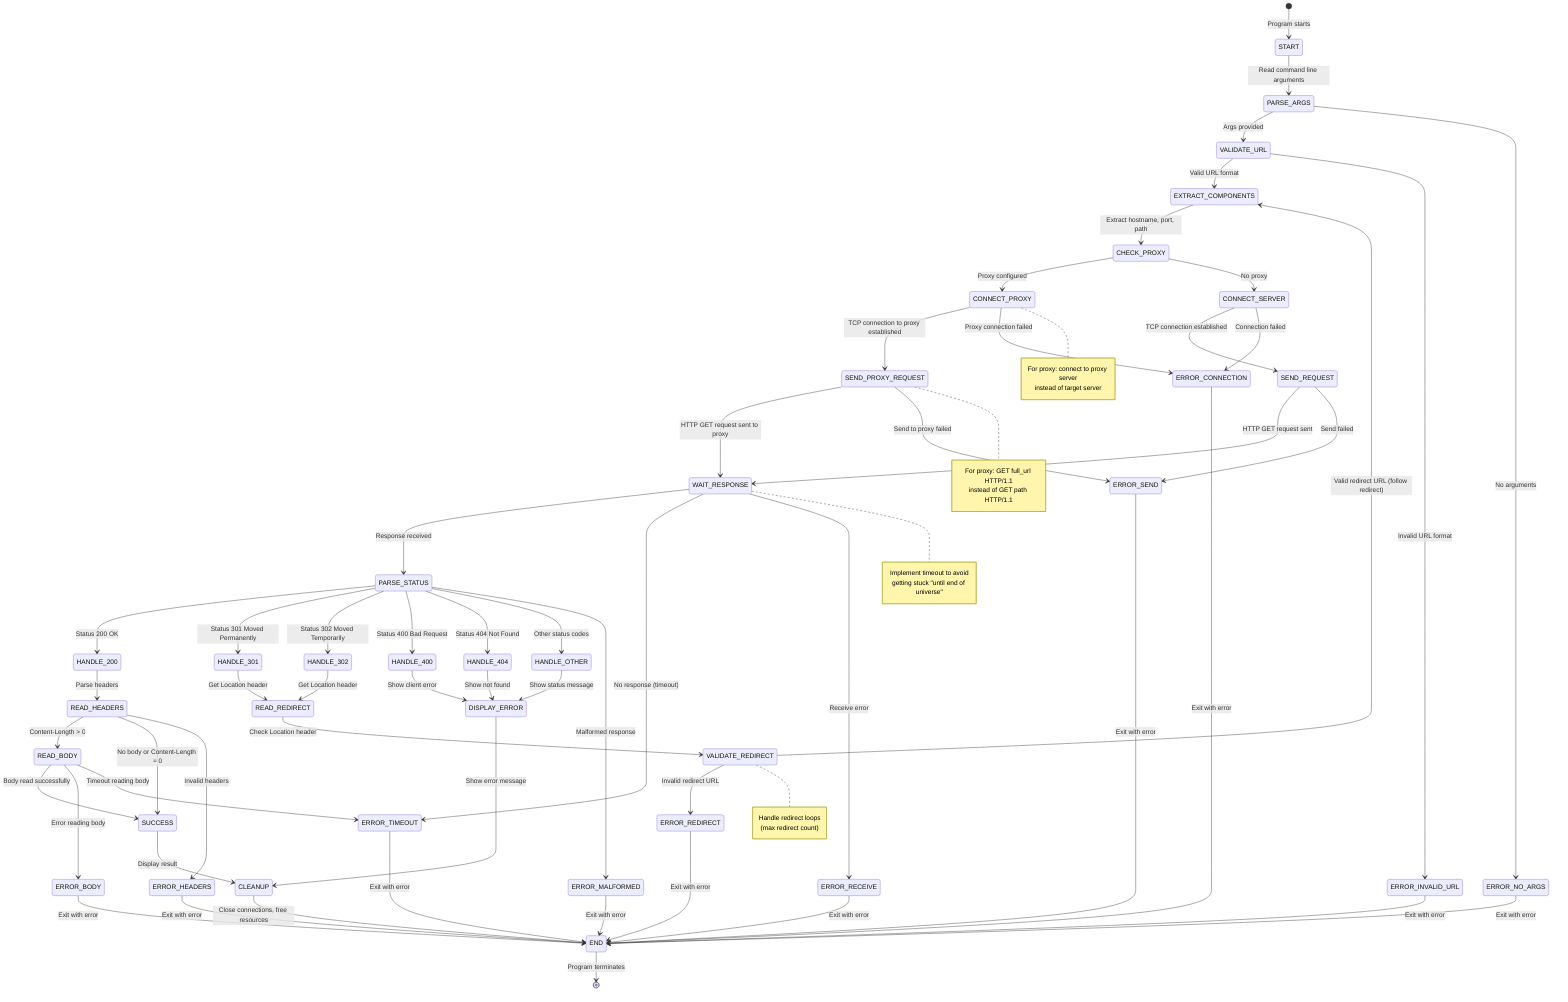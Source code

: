 stateDiagram
    [*] --> START : Program starts

    START --> PARSE_ARGS : Read command line arguments
    
    PARSE_ARGS --> VALIDATE_URL : Args provided
    PARSE_ARGS --> ERROR_NO_ARGS : No arguments
    
    VALIDATE_URL --> EXTRACT_COMPONENTS : Valid URL format
    VALIDATE_URL --> ERROR_INVALID_URL : Invalid URL format
    
    EXTRACT_COMPONENTS --> CHECK_PROXY : Extract hostname, port, path
    
    CHECK_PROXY --> CONNECT_PROXY : Proxy configured
    CHECK_PROXY --> CONNECT_SERVER : No proxy
    
    CONNECT_SERVER --> SEND_REQUEST : TCP connection established
    CONNECT_SERVER --> ERROR_CONNECTION : Connection failed
    
    CONNECT_PROXY --> SEND_PROXY_REQUEST : TCP connection to proxy established
    CONNECT_PROXY --> ERROR_CONNECTION : Proxy connection failed
    
    SEND_REQUEST --> WAIT_RESPONSE : HTTP GET request sent
    SEND_REQUEST --> ERROR_SEND : Send failed
    
    SEND_PROXY_REQUEST --> WAIT_RESPONSE : HTTP GET request sent to proxy
    SEND_PROXY_REQUEST --> ERROR_SEND : Send to proxy failed
    
    WAIT_RESPONSE --> PARSE_STATUS : Response received
    WAIT_RESPONSE --> ERROR_TIMEOUT : No response (timeout)
    WAIT_RESPONSE --> ERROR_RECEIVE : Receive error
    
    PARSE_STATUS --> HANDLE_200 : Status 200 OK
    PARSE_STATUS --> HANDLE_301 : Status 301 Moved Permanently
    PARSE_STATUS --> HANDLE_302 : Status 302 Moved Temporarily
    PARSE_STATUS --> HANDLE_400 : Status 400 Bad Request
    PARSE_STATUS --> HANDLE_404 : Status 404 Not Found
    PARSE_STATUS --> HANDLE_OTHER : Other status codes
    PARSE_STATUS --> ERROR_MALFORMED : Malformed response
    
    HANDLE_200 --> READ_HEADERS : Parse headers
    HANDLE_301 --> READ_REDIRECT : Get Location header
    HANDLE_302 --> READ_REDIRECT : Get Location header
    HANDLE_400 --> DISPLAY_ERROR : Show client error
    HANDLE_404 --> DISPLAY_ERROR : Show not found
    HANDLE_OTHER --> DISPLAY_ERROR : Show status message
    
    READ_HEADERS --> READ_BODY : Content-Length > 0
    READ_HEADERS --> SUCCESS : No body or Content-Length = 0
    READ_HEADERS --> ERROR_HEADERS : Invalid headers
    
    READ_REDIRECT --> VALIDATE_REDIRECT : Check Location header
    
    VALIDATE_REDIRECT --> EXTRACT_COMPONENTS : Valid redirect URL (follow redirect)
    VALIDATE_REDIRECT --> ERROR_REDIRECT : Invalid redirect URL
    
    READ_BODY --> SUCCESS : Body read successfully
    READ_BODY --> ERROR_BODY : Error reading body
    READ_BODY --> ERROR_TIMEOUT : Timeout reading body
    
    SUCCESS --> CLEANUP : Display result
    DISPLAY_ERROR --> CLEANUP : Show error message
    
    CLEANUP --> END : Close connections, free resources
    
    ERROR_NO_ARGS --> END : Exit with error
    ERROR_INVALID_URL --> END : Exit with error
    ERROR_CONNECTION --> END : Exit with error
    ERROR_SEND --> END : Exit with error
    ERROR_TIMEOUT --> END : Exit with error
    ERROR_RECEIVE --> END : Exit with error
    ERROR_MALFORMED --> END : Exit with error
    ERROR_HEADERS --> END : Exit with error
    ERROR_REDIRECT --> END : Exit with error
    ERROR_BODY --> END : Exit with error
    
    END --> [*] : Program terminates

    note right of WAIT_RESPONSE
        Implement timeout to avoid
        getting stuck "until end of universe"
    end note
    
    note right of VALIDATE_REDIRECT
        Handle redirect loops
        (max redirect count)
    end note
    
    note right of CONNECT_PROXY
        For proxy: connect to proxy server
        instead of target server
    end note
    
    note right of SEND_PROXY_REQUEST
        For proxy: GET full_url HTTP/1.1
        instead of GET path HTTP/1.1
    end note